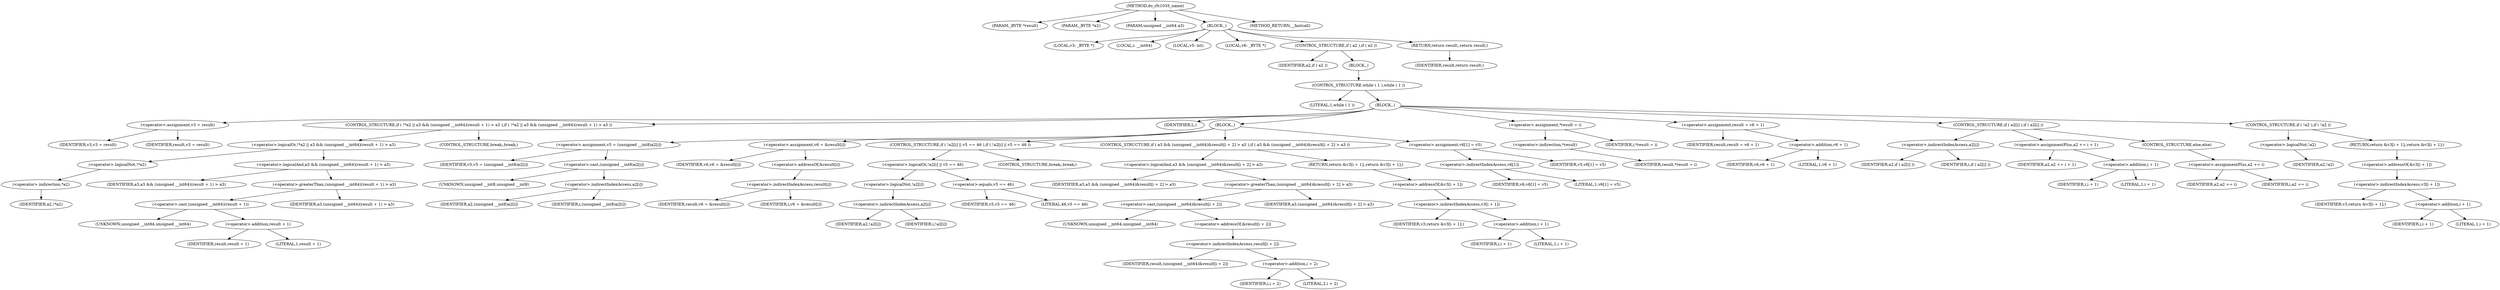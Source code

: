 digraph do_rfc1035_name {  
"1000105" [label = "(METHOD,do_rfc1035_name)" ]
"1000106" [label = "(PARAM,_BYTE *result)" ]
"1000107" [label = "(PARAM,_BYTE *a2)" ]
"1000108" [label = "(PARAM,unsigned __int64 a3)" ]
"1000109" [label = "(BLOCK,,)" ]
"1000110" [label = "(LOCAL,v3: _BYTE *)" ]
"1000111" [label = "(LOCAL,i: __int64)" ]
"1000112" [label = "(LOCAL,v5: int)" ]
"1000113" [label = "(LOCAL,v6: _BYTE *)" ]
"1000114" [label = "(CONTROL_STRUCTURE,if ( a2 ),if ( a2 ))" ]
"1000115" [label = "(IDENTIFIER,a2,if ( a2 ))" ]
"1000116" [label = "(BLOCK,,)" ]
"1000117" [label = "(CONTROL_STRUCTURE,while ( 1 ),while ( 1 ))" ]
"1000118" [label = "(LITERAL,1,while ( 1 ))" ]
"1000119" [label = "(BLOCK,,)" ]
"1000120" [label = "(<operator>.assignment,v3 = result)" ]
"1000121" [label = "(IDENTIFIER,v3,v3 = result)" ]
"1000122" [label = "(IDENTIFIER,result,v3 = result)" ]
"1000123" [label = "(CONTROL_STRUCTURE,if ( !*a2 || a3 && (unsigned __int64)(result + 1) > a3 ),if ( !*a2 || a3 && (unsigned __int64)(result + 1) > a3 ))" ]
"1000124" [label = "(<operator>.logicalOr,!*a2 || a3 && (unsigned __int64)(result + 1) > a3)" ]
"1000125" [label = "(<operator>.logicalNot,!*a2)" ]
"1000126" [label = "(<operator>.indirection,*a2)" ]
"1000127" [label = "(IDENTIFIER,a2,!*a2)" ]
"1000128" [label = "(<operator>.logicalAnd,a3 && (unsigned __int64)(result + 1) > a3)" ]
"1000129" [label = "(IDENTIFIER,a3,a3 && (unsigned __int64)(result + 1) > a3)" ]
"1000130" [label = "(<operator>.greaterThan,(unsigned __int64)(result + 1) > a3)" ]
"1000131" [label = "(<operator>.cast,(unsigned __int64)(result + 1))" ]
"1000132" [label = "(UNKNOWN,unsigned __int64,unsigned __int64)" ]
"1000133" [label = "(<operator>.addition,result + 1)" ]
"1000134" [label = "(IDENTIFIER,result,result + 1)" ]
"1000135" [label = "(LITERAL,1,result + 1)" ]
"1000136" [label = "(IDENTIFIER,a3,(unsigned __int64)(result + 1) > a3)" ]
"1000137" [label = "(CONTROL_STRUCTURE,break;,break;)" ]
"1000138" [label = "(IDENTIFIER,L,)" ]
"1000139" [label = "(BLOCK,,)" ]
"1000140" [label = "(<operator>.assignment,v5 = (unsigned __int8)a2[i])" ]
"1000141" [label = "(IDENTIFIER,v5,v5 = (unsigned __int8)a2[i])" ]
"1000142" [label = "(<operator>.cast,(unsigned __int8)a2[i])" ]
"1000143" [label = "(UNKNOWN,unsigned __int8,unsigned __int8)" ]
"1000144" [label = "(<operator>.indirectIndexAccess,a2[i])" ]
"1000145" [label = "(IDENTIFIER,a2,(unsigned __int8)a2[i])" ]
"1000146" [label = "(IDENTIFIER,i,(unsigned __int8)a2[i])" ]
"1000147" [label = "(<operator>.assignment,v6 = &result[i])" ]
"1000148" [label = "(IDENTIFIER,v6,v6 = &result[i])" ]
"1000149" [label = "(<operator>.addressOf,&result[i])" ]
"1000150" [label = "(<operator>.indirectIndexAccess,result[i])" ]
"1000151" [label = "(IDENTIFIER,result,v6 = &result[i])" ]
"1000152" [label = "(IDENTIFIER,i,v6 = &result[i])" ]
"1000153" [label = "(CONTROL_STRUCTURE,if ( !a2[i] || v5 == 46 ),if ( !a2[i] || v5 == 46 ))" ]
"1000154" [label = "(<operator>.logicalOr,!a2[i] || v5 == 46)" ]
"1000155" [label = "(<operator>.logicalNot,!a2[i])" ]
"1000156" [label = "(<operator>.indirectIndexAccess,a2[i])" ]
"1000157" [label = "(IDENTIFIER,a2,!a2[i])" ]
"1000158" [label = "(IDENTIFIER,i,!a2[i])" ]
"1000159" [label = "(<operator>.equals,v5 == 46)" ]
"1000160" [label = "(IDENTIFIER,v5,v5 == 46)" ]
"1000161" [label = "(LITERAL,46,v5 == 46)" ]
"1000162" [label = "(CONTROL_STRUCTURE,break;,break;)" ]
"1000163" [label = "(CONTROL_STRUCTURE,if ( a3 && (unsigned __int64)&result[i + 2] > a3 ),if ( a3 && (unsigned __int64)&result[i + 2] > a3 ))" ]
"1000164" [label = "(<operator>.logicalAnd,a3 && (unsigned __int64)&result[i + 2] > a3)" ]
"1000165" [label = "(IDENTIFIER,a3,a3 && (unsigned __int64)&result[i + 2] > a3)" ]
"1000166" [label = "(<operator>.greaterThan,(unsigned __int64)&result[i + 2] > a3)" ]
"1000167" [label = "(<operator>.cast,(unsigned __int64)&result[i + 2])" ]
"1000168" [label = "(UNKNOWN,unsigned __int64,unsigned __int64)" ]
"1000169" [label = "(<operator>.addressOf,&result[i + 2])" ]
"1000170" [label = "(<operator>.indirectIndexAccess,result[i + 2])" ]
"1000171" [label = "(IDENTIFIER,result,(unsigned __int64)&result[i + 2])" ]
"1000172" [label = "(<operator>.addition,i + 2)" ]
"1000173" [label = "(IDENTIFIER,i,i + 2)" ]
"1000174" [label = "(LITERAL,2,i + 2)" ]
"1000175" [label = "(IDENTIFIER,a3,(unsigned __int64)&result[i + 2] > a3)" ]
"1000176" [label = "(RETURN,return &v3[i + 1];,return &v3[i + 1];)" ]
"1000177" [label = "(<operator>.addressOf,&v3[i + 1])" ]
"1000178" [label = "(<operator>.indirectIndexAccess,v3[i + 1])" ]
"1000179" [label = "(IDENTIFIER,v3,return &v3[i + 1];)" ]
"1000180" [label = "(<operator>.addition,i + 1)" ]
"1000181" [label = "(IDENTIFIER,i,i + 1)" ]
"1000182" [label = "(LITERAL,1,i + 1)" ]
"1000183" [label = "(<operator>.assignment,v6[1] = v5)" ]
"1000184" [label = "(<operator>.indirectIndexAccess,v6[1])" ]
"1000185" [label = "(IDENTIFIER,v6,v6[1] = v5)" ]
"1000186" [label = "(LITERAL,1,v6[1] = v5)" ]
"1000187" [label = "(IDENTIFIER,v5,v6[1] = v5)" ]
"1000188" [label = "(<operator>.assignment,*result = i)" ]
"1000189" [label = "(<operator>.indirection,*result)" ]
"1000190" [label = "(IDENTIFIER,result,*result = i)" ]
"1000191" [label = "(IDENTIFIER,i,*result = i)" ]
"1000192" [label = "(<operator>.assignment,result = v6 + 1)" ]
"1000193" [label = "(IDENTIFIER,result,result = v6 + 1)" ]
"1000194" [label = "(<operator>.addition,v6 + 1)" ]
"1000195" [label = "(IDENTIFIER,v6,v6 + 1)" ]
"1000196" [label = "(LITERAL,1,v6 + 1)" ]
"1000197" [label = "(CONTROL_STRUCTURE,if ( a2[i] ),if ( a2[i] ))" ]
"1000198" [label = "(<operator>.indirectIndexAccess,a2[i])" ]
"1000199" [label = "(IDENTIFIER,a2,if ( a2[i] ))" ]
"1000200" [label = "(IDENTIFIER,i,if ( a2[i] ))" ]
"1000201" [label = "(<operator>.assignmentPlus,a2 += i + 1)" ]
"1000202" [label = "(IDENTIFIER,a2,a2 += i + 1)" ]
"1000203" [label = "(<operator>.addition,i + 1)" ]
"1000204" [label = "(IDENTIFIER,i,i + 1)" ]
"1000205" [label = "(LITERAL,1,i + 1)" ]
"1000206" [label = "(CONTROL_STRUCTURE,else,else)" ]
"1000207" [label = "(<operator>.assignmentPlus,a2 += i)" ]
"1000208" [label = "(IDENTIFIER,a2,a2 += i)" ]
"1000209" [label = "(IDENTIFIER,i,a2 += i)" ]
"1000210" [label = "(CONTROL_STRUCTURE,if ( !a2 ),if ( !a2 ))" ]
"1000211" [label = "(<operator>.logicalNot,!a2)" ]
"1000212" [label = "(IDENTIFIER,a2,!a2)" ]
"1000213" [label = "(RETURN,return &v3[i + 1];,return &v3[i + 1];)" ]
"1000214" [label = "(<operator>.addressOf,&v3[i + 1])" ]
"1000215" [label = "(<operator>.indirectIndexAccess,v3[i + 1])" ]
"1000216" [label = "(IDENTIFIER,v3,return &v3[i + 1];)" ]
"1000217" [label = "(<operator>.addition,i + 1)" ]
"1000218" [label = "(IDENTIFIER,i,i + 1)" ]
"1000219" [label = "(LITERAL,1,i + 1)" ]
"1000220" [label = "(RETURN,return result;,return result;)" ]
"1000221" [label = "(IDENTIFIER,result,return result;)" ]
"1000222" [label = "(METHOD_RETURN,__fastcall)" ]
  "1000105" -> "1000106" 
  "1000105" -> "1000107" 
  "1000105" -> "1000108" 
  "1000105" -> "1000109" 
  "1000105" -> "1000222" 
  "1000109" -> "1000110" 
  "1000109" -> "1000111" 
  "1000109" -> "1000112" 
  "1000109" -> "1000113" 
  "1000109" -> "1000114" 
  "1000109" -> "1000220" 
  "1000114" -> "1000115" 
  "1000114" -> "1000116" 
  "1000116" -> "1000117" 
  "1000117" -> "1000118" 
  "1000117" -> "1000119" 
  "1000119" -> "1000120" 
  "1000119" -> "1000123" 
  "1000119" -> "1000138" 
  "1000119" -> "1000139" 
  "1000119" -> "1000188" 
  "1000119" -> "1000192" 
  "1000119" -> "1000197" 
  "1000119" -> "1000210" 
  "1000120" -> "1000121" 
  "1000120" -> "1000122" 
  "1000123" -> "1000124" 
  "1000123" -> "1000137" 
  "1000124" -> "1000125" 
  "1000124" -> "1000128" 
  "1000125" -> "1000126" 
  "1000126" -> "1000127" 
  "1000128" -> "1000129" 
  "1000128" -> "1000130" 
  "1000130" -> "1000131" 
  "1000130" -> "1000136" 
  "1000131" -> "1000132" 
  "1000131" -> "1000133" 
  "1000133" -> "1000134" 
  "1000133" -> "1000135" 
  "1000139" -> "1000140" 
  "1000139" -> "1000147" 
  "1000139" -> "1000153" 
  "1000139" -> "1000163" 
  "1000139" -> "1000183" 
  "1000140" -> "1000141" 
  "1000140" -> "1000142" 
  "1000142" -> "1000143" 
  "1000142" -> "1000144" 
  "1000144" -> "1000145" 
  "1000144" -> "1000146" 
  "1000147" -> "1000148" 
  "1000147" -> "1000149" 
  "1000149" -> "1000150" 
  "1000150" -> "1000151" 
  "1000150" -> "1000152" 
  "1000153" -> "1000154" 
  "1000153" -> "1000162" 
  "1000154" -> "1000155" 
  "1000154" -> "1000159" 
  "1000155" -> "1000156" 
  "1000156" -> "1000157" 
  "1000156" -> "1000158" 
  "1000159" -> "1000160" 
  "1000159" -> "1000161" 
  "1000163" -> "1000164" 
  "1000163" -> "1000176" 
  "1000164" -> "1000165" 
  "1000164" -> "1000166" 
  "1000166" -> "1000167" 
  "1000166" -> "1000175" 
  "1000167" -> "1000168" 
  "1000167" -> "1000169" 
  "1000169" -> "1000170" 
  "1000170" -> "1000171" 
  "1000170" -> "1000172" 
  "1000172" -> "1000173" 
  "1000172" -> "1000174" 
  "1000176" -> "1000177" 
  "1000177" -> "1000178" 
  "1000178" -> "1000179" 
  "1000178" -> "1000180" 
  "1000180" -> "1000181" 
  "1000180" -> "1000182" 
  "1000183" -> "1000184" 
  "1000183" -> "1000187" 
  "1000184" -> "1000185" 
  "1000184" -> "1000186" 
  "1000188" -> "1000189" 
  "1000188" -> "1000191" 
  "1000189" -> "1000190" 
  "1000192" -> "1000193" 
  "1000192" -> "1000194" 
  "1000194" -> "1000195" 
  "1000194" -> "1000196" 
  "1000197" -> "1000198" 
  "1000197" -> "1000201" 
  "1000197" -> "1000206" 
  "1000198" -> "1000199" 
  "1000198" -> "1000200" 
  "1000201" -> "1000202" 
  "1000201" -> "1000203" 
  "1000203" -> "1000204" 
  "1000203" -> "1000205" 
  "1000206" -> "1000207" 
  "1000207" -> "1000208" 
  "1000207" -> "1000209" 
  "1000210" -> "1000211" 
  "1000210" -> "1000213" 
  "1000211" -> "1000212" 
  "1000213" -> "1000214" 
  "1000214" -> "1000215" 
  "1000215" -> "1000216" 
  "1000215" -> "1000217" 
  "1000217" -> "1000218" 
  "1000217" -> "1000219" 
  "1000220" -> "1000221" 
}
